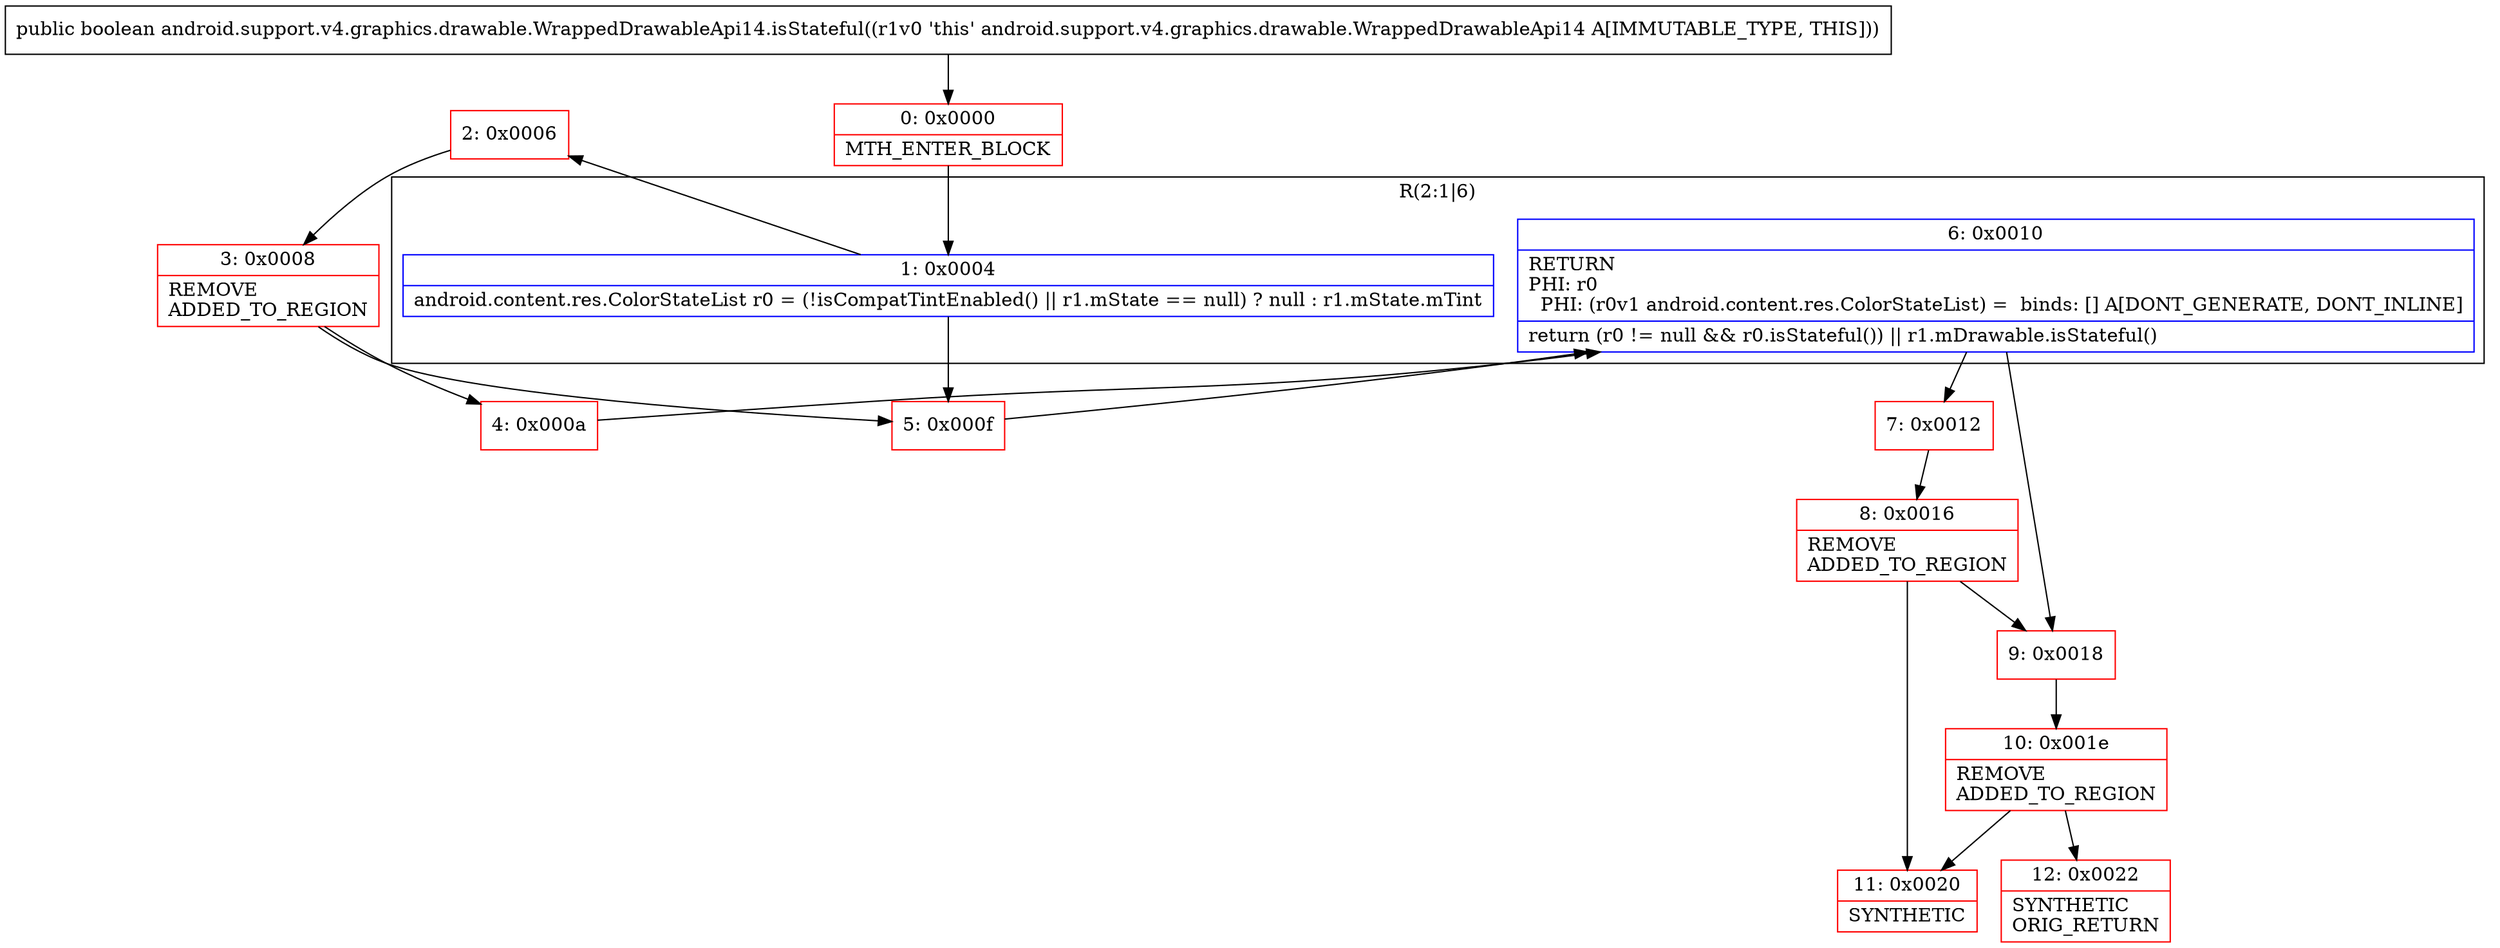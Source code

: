 digraph "CFG forandroid.support.v4.graphics.drawable.WrappedDrawableApi14.isStateful()Z" {
subgraph cluster_Region_2077225781 {
label = "R(2:1|6)";
node [shape=record,color=blue];
Node_1 [shape=record,label="{1\:\ 0x0004|android.content.res.ColorStateList r0 = (!isCompatTintEnabled() \|\| r1.mState == null) ? null : r1.mState.mTint\l}"];
Node_6 [shape=record,label="{6\:\ 0x0010|RETURN\lPHI: r0 \l  PHI: (r0v1 android.content.res.ColorStateList) =  binds: [] A[DONT_GENERATE, DONT_INLINE]\l|return (r0 != null && r0.isStateful()) \|\| r1.mDrawable.isStateful()\l}"];
}
Node_0 [shape=record,color=red,label="{0\:\ 0x0000|MTH_ENTER_BLOCK\l}"];
Node_2 [shape=record,color=red,label="{2\:\ 0x0006}"];
Node_3 [shape=record,color=red,label="{3\:\ 0x0008|REMOVE\lADDED_TO_REGION\l}"];
Node_4 [shape=record,color=red,label="{4\:\ 0x000a}"];
Node_5 [shape=record,color=red,label="{5\:\ 0x000f}"];
Node_7 [shape=record,color=red,label="{7\:\ 0x0012}"];
Node_8 [shape=record,color=red,label="{8\:\ 0x0016|REMOVE\lADDED_TO_REGION\l}"];
Node_9 [shape=record,color=red,label="{9\:\ 0x0018}"];
Node_10 [shape=record,color=red,label="{10\:\ 0x001e|REMOVE\lADDED_TO_REGION\l}"];
Node_11 [shape=record,color=red,label="{11\:\ 0x0020|SYNTHETIC\l}"];
Node_12 [shape=record,color=red,label="{12\:\ 0x0022|SYNTHETIC\lORIG_RETURN\l}"];
MethodNode[shape=record,label="{public boolean android.support.v4.graphics.drawable.WrappedDrawableApi14.isStateful((r1v0 'this' android.support.v4.graphics.drawable.WrappedDrawableApi14 A[IMMUTABLE_TYPE, THIS])) }"];
MethodNode -> Node_0;
Node_1 -> Node_2;
Node_1 -> Node_5;
Node_6 -> Node_7;
Node_6 -> Node_9;
Node_0 -> Node_1;
Node_2 -> Node_3;
Node_3 -> Node_4;
Node_3 -> Node_5;
Node_4 -> Node_6;
Node_5 -> Node_6;
Node_7 -> Node_8;
Node_8 -> Node_9;
Node_8 -> Node_11;
Node_9 -> Node_10;
Node_10 -> Node_11;
Node_10 -> Node_12;
}

